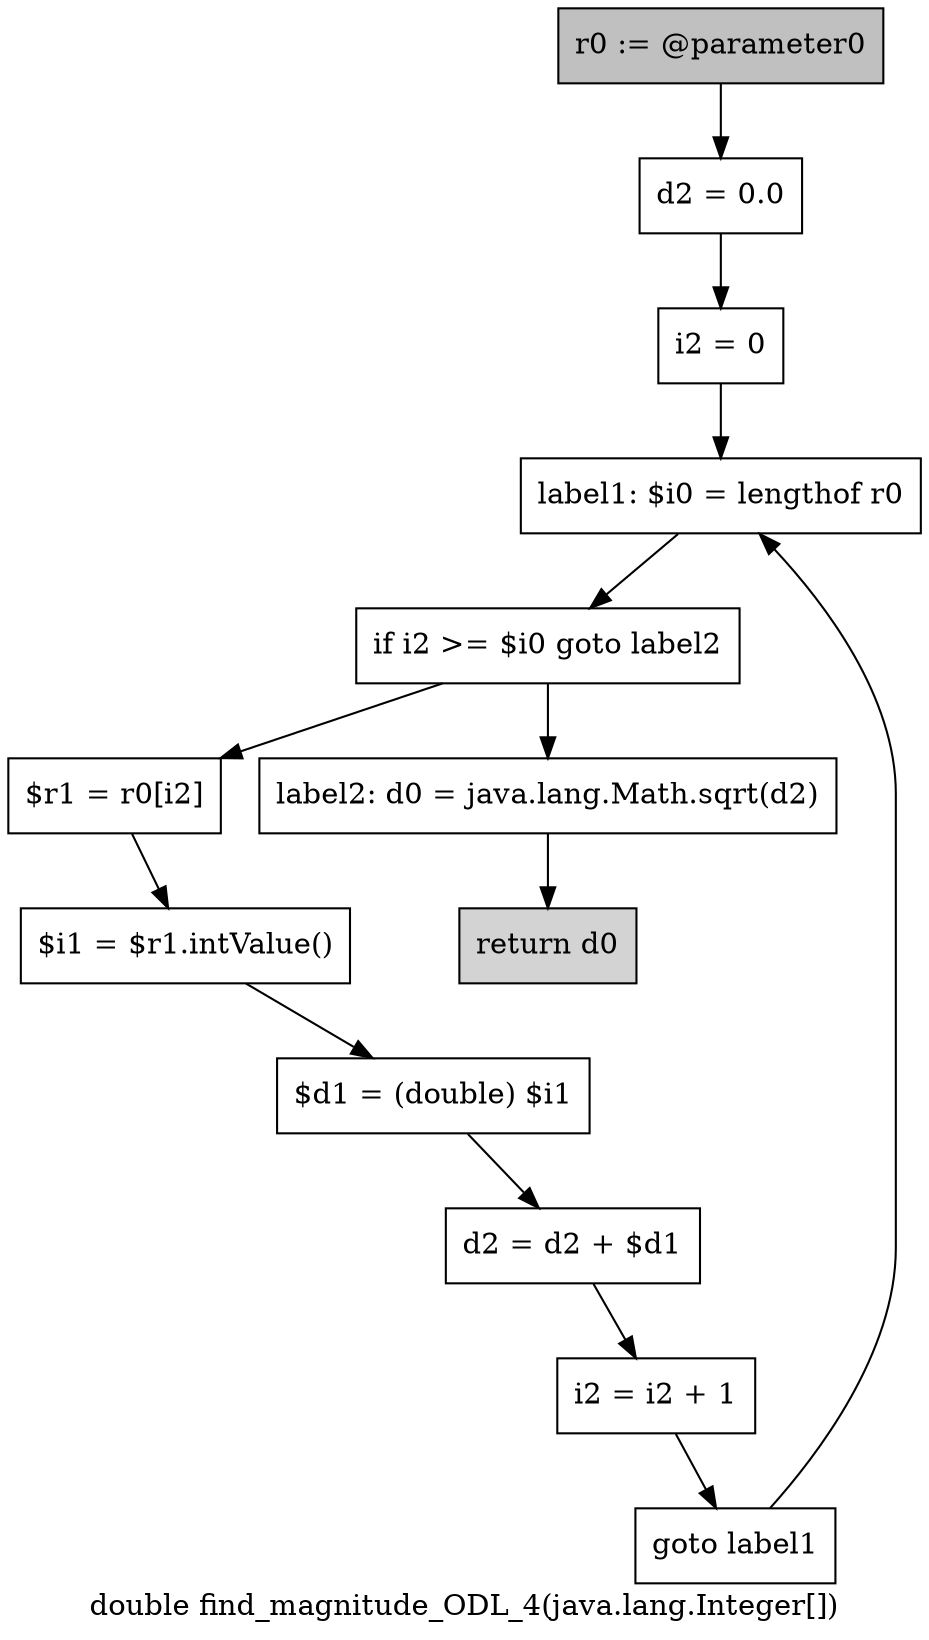 digraph "double find_magnitude_ODL_4(java.lang.Integer[])" {
    label="double find_magnitude_ODL_4(java.lang.Integer[])";
    node [shape=box];
    "0" [style=filled,fillcolor=gray,label="r0 := @parameter0",];
    "1" [label="d2 = 0.0",];
    "0"->"1";
    "2" [label="i2 = 0",];
    "1"->"2";
    "3" [label="label1: $i0 = lengthof r0",];
    "2"->"3";
    "4" [label="if i2 >= $i0 goto label2",];
    "3"->"4";
    "5" [label="$r1 = r0[i2]",];
    "4"->"5";
    "11" [label="label2: d0 = java.lang.Math.sqrt(d2)",];
    "4"->"11";
    "6" [label="$i1 = $r1.intValue()",];
    "5"->"6";
    "7" [label="$d1 = (double) $i1",];
    "6"->"7";
    "8" [label="d2 = d2 + $d1",];
    "7"->"8";
    "9" [label="i2 = i2 + 1",];
    "8"->"9";
    "10" [label="goto label1",];
    "9"->"10";
    "10"->"3";
    "12" [style=filled,fillcolor=lightgray,label="return d0",];
    "11"->"12";
}
